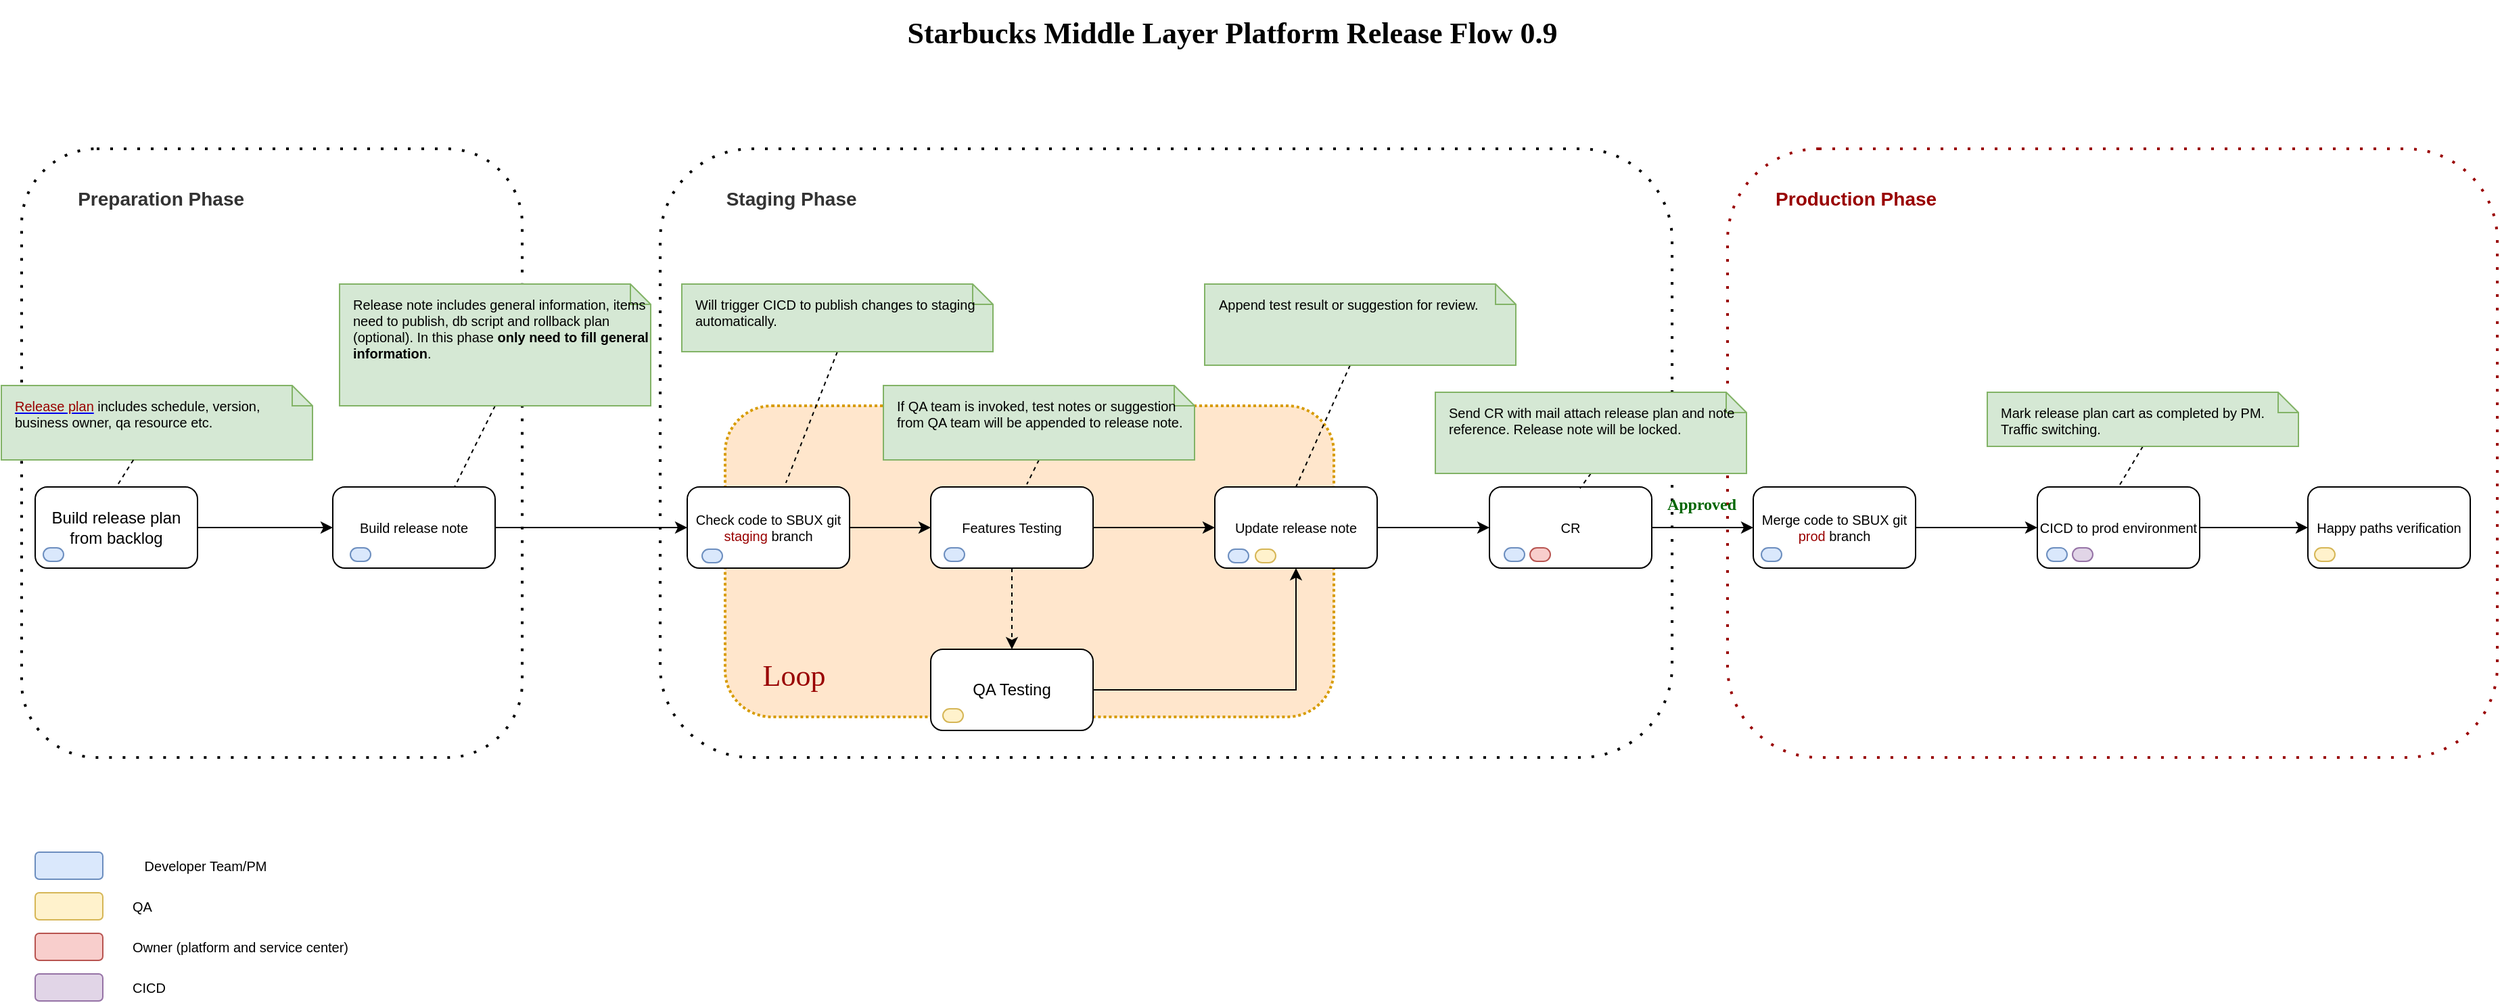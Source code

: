 <mxfile version="12.2.3" type="github" pages="1">
  <diagram id="5qH7znrg4a5zOn3isVv2" name="Release flow">
    <mxGraphModel dx="1315" dy="2023" grid="1" gridSize="10" guides="1" tooltips="1" connect="1" arrows="1" fold="1" page="1" pageScale="1" pageWidth="827" pageHeight="1169" math="0" shadow="0">
      <root>
        <mxCell id="0"/>
        <mxCell id="1" parent="0"/>
        <mxCell id="JBRAxDGxRT8pR8L-ADlC-114" value="" style="rounded=1;whiteSpace=wrap;html=1;fontFamily=Verdana;fontSize=22;align=left;dashed=1;dashPattern=1 4;fillColor=none;strokeWidth=2;" vertex="1" parent="1">
          <mxGeometry x="552" y="-60" width="748" height="450" as="geometry"/>
        </mxCell>
        <mxCell id="JBRAxDGxRT8pR8L-ADlC-132" value="" style="rounded=1;whiteSpace=wrap;html=1;fontFamily=Verdana;fontSize=22;align=left;fillColor=#ffe6cc;strokeWidth=2;strokeColor=#d79b00;dashed=1;dashPattern=1 1;" vertex="1" parent="1">
          <mxGeometry x="600" y="130" width="450" height="230" as="geometry"/>
        </mxCell>
        <mxCell id="JBRAxDGxRT8pR8L-ADlC-120" value="" style="rounded=1;whiteSpace=wrap;html=1;fontFamily=Verdana;fontSize=22;align=left;dashed=1;dashPattern=1 4;fillColor=none;strokeWidth=2;strokeColor=#990000;" vertex="1" parent="1">
          <mxGeometry x="1341" y="-60" width="569" height="450" as="geometry"/>
        </mxCell>
        <mxCell id="JBRAxDGxRT8pR8L-ADlC-111" value="" style="rounded=1;whiteSpace=wrap;html=1;fontFamily=Verdana;fontSize=22;align=left;dashed=1;dashPattern=1 4;fillColor=none;strokeWidth=2;" vertex="1" parent="1">
          <mxGeometry x="80" y="-60" width="370" height="450" as="geometry"/>
        </mxCell>
        <mxCell id="JBRAxDGxRT8pR8L-ADlC-82" style="edgeStyle=orthogonalEdgeStyle;rounded=0;orthogonalLoop=1;jettySize=auto;html=1;entryX=0;entryY=0.5;entryDx=0;entryDy=0;fontFamily=Helvetica;fontSize=10;" edge="1" parent="1" source="yajSgocMUXoN1iImktwN-1" target="JBRAxDGxRT8pR8L-ADlC-40">
          <mxGeometry relative="1" as="geometry"/>
        </mxCell>
        <mxCell id="yajSgocMUXoN1iImktwN-1" value="Build release plan from backlog" style="rounded=1;whiteSpace=wrap;html=1;" parent="1" vertex="1">
          <mxGeometry x="90" y="190" width="120" height="60" as="geometry"/>
        </mxCell>
        <mxCell id="JBRAxDGxRT8pR8L-ADlC-90" style="edgeStyle=orthogonalEdgeStyle;rounded=0;orthogonalLoop=1;jettySize=auto;html=1;entryX=0.5;entryY=1;entryDx=0;entryDy=0;fontFamily=Helvetica;fontSize=10;" edge="1" parent="1" source="yajSgocMUXoN1iImktwN-3" target="JBRAxDGxRT8pR8L-ADlC-49">
          <mxGeometry relative="1" as="geometry"/>
        </mxCell>
        <mxCell id="yajSgocMUXoN1iImktwN-3" value="QA Testing" style="rounded=1;whiteSpace=wrap;html=1;" parent="1" vertex="1">
          <mxGeometry x="752" y="310" width="120" height="60" as="geometry"/>
        </mxCell>
        <mxCell id="JBRAxDGxRT8pR8L-ADlC-38" value="" style="rounded=0;html=1;labelBackgroundColor=none;endArrow=none;dashed=1;entryX=0.75;entryY=0;entryDx=0;entryDy=0;exitX=0.5;exitY=1;exitDx=0;exitDy=0;exitPerimeter=0;" edge="1" source="JBRAxDGxRT8pR8L-ADlC-45" target="JBRAxDGxRT8pR8L-ADlC-40" parent="1">
          <mxGeometry relative="1" as="geometry">
            <mxPoint x="496" y="110" as="sourcePoint"/>
            <mxPoint x="323.75" y="170" as="targetPoint"/>
          </mxGeometry>
        </mxCell>
        <mxCell id="JBRAxDGxRT8pR8L-ADlC-85" style="edgeStyle=orthogonalEdgeStyle;rounded=0;orthogonalLoop=1;jettySize=auto;html=1;fontFamily=Helvetica;fontSize=10;" edge="1" parent="1" source="JBRAxDGxRT8pR8L-ADlC-39" target="JBRAxDGxRT8pR8L-ADlC-48">
          <mxGeometry relative="1" as="geometry"/>
        </mxCell>
        <mxCell id="JBRAxDGxRT8pR8L-ADlC-39" value="Check code to SBUX git &lt;font color=&quot;#990000&quot;&gt;staging&lt;/font&gt; branch" style="rounded=1;whiteSpace=wrap;html=1;fontFamily=Helvetica;fontSize=10;align=center;" vertex="1" parent="1">
          <mxGeometry x="572" y="190" width="120" height="60" as="geometry"/>
        </mxCell>
        <mxCell id="JBRAxDGxRT8pR8L-ADlC-131" style="edgeStyle=orthogonalEdgeStyle;rounded=0;orthogonalLoop=1;jettySize=auto;html=1;entryX=0;entryY=0.5;entryDx=0;entryDy=0;fontFamily=Verdana;fontSize=22;" edge="1" parent="1" source="JBRAxDGxRT8pR8L-ADlC-40" target="JBRAxDGxRT8pR8L-ADlC-39">
          <mxGeometry relative="1" as="geometry"/>
        </mxCell>
        <mxCell id="JBRAxDGxRT8pR8L-ADlC-40" value="Build release note" style="rounded=1;whiteSpace=wrap;html=1;fontFamily=Helvetica;fontSize=10;align=center;" vertex="1" parent="1">
          <mxGeometry x="310" y="190" width="120" height="60" as="geometry"/>
        </mxCell>
        <mxCell id="JBRAxDGxRT8pR8L-ADlC-43" value="&lt;p style=&quot;margin: 10px 0px 0px 10px ; text-align: left ; font-size: 10px&quot;&gt;&lt;a href=&quot;data:page/id,5qH7znrg4a5zOn3isVv2&quot;&gt;&lt;font color=&quot;#990000&quot;&gt;Release plan&lt;/font&gt;&lt;/a&gt;&amp;nbsp;includes schedule, version, business owner, qa resource etc.&lt;/p&gt;" style="shape=note;html=1;size=15;spacingLeft=5;align=left;html=1;overflow=fill;whiteSpace=wrap;align=center;fontFamily=Helvetica;fontSize=10;fillColor=#d5e8d4;strokeColor=#82b366;" vertex="1" parent="1">
          <mxGeometry x="65" y="115" width="230" height="55" as="geometry"/>
        </mxCell>
        <mxCell id="JBRAxDGxRT8pR8L-ADlC-45" value="&lt;p style=&quot;margin: 10px 0px 0px 10px ; text-align: left ; font-size: 10px&quot;&gt;Release note includes general information, items need to publish, db script and rollback plan (optional). In this phase &lt;b&gt;only need to fill general information&lt;/b&gt;.&lt;/p&gt;" style="shape=note;html=1;size=15;spacingLeft=5;align=left;html=1;overflow=fill;whiteSpace=wrap;align=center;fontFamily=Helvetica;fontSize=10;fillColor=#d5e8d4;strokeColor=#82b366;" vertex="1" parent="1">
          <mxGeometry x="315" y="40" width="230" height="90" as="geometry"/>
        </mxCell>
        <mxCell id="JBRAxDGxRT8pR8L-ADlC-44" value="" style="rounded=0;html=1;labelBackgroundColor=none;endArrow=none;dashed=1;entryX=0.5;entryY=0;entryDx=0;entryDy=0;" edge="1" parent="1" source="JBRAxDGxRT8pR8L-ADlC-43" target="yajSgocMUXoN1iImktwN-1">
          <mxGeometry relative="1" as="geometry">
            <mxPoint x="199" y="201.98" as="targetPoint"/>
          </mxGeometry>
        </mxCell>
        <mxCell id="JBRAxDGxRT8pR8L-ADlC-86" style="edgeStyle=orthogonalEdgeStyle;rounded=0;orthogonalLoop=1;jettySize=auto;html=1;entryX=0.5;entryY=0;entryDx=0;entryDy=0;fontFamily=Helvetica;fontSize=10;dashed=1;" edge="1" parent="1" source="JBRAxDGxRT8pR8L-ADlC-48" target="yajSgocMUXoN1iImktwN-3">
          <mxGeometry relative="1" as="geometry"/>
        </mxCell>
        <mxCell id="JBRAxDGxRT8pR8L-ADlC-89" style="edgeStyle=orthogonalEdgeStyle;rounded=0;orthogonalLoop=1;jettySize=auto;html=1;entryX=0;entryY=0.5;entryDx=0;entryDy=0;fontFamily=Helvetica;fontSize=10;" edge="1" parent="1" source="JBRAxDGxRT8pR8L-ADlC-48" target="JBRAxDGxRT8pR8L-ADlC-49">
          <mxGeometry relative="1" as="geometry"/>
        </mxCell>
        <mxCell id="JBRAxDGxRT8pR8L-ADlC-48" value="Features Testing" style="rounded=1;whiteSpace=wrap;html=1;fontFamily=Helvetica;fontSize=10;align=center;" vertex="1" parent="1">
          <mxGeometry x="752" y="190" width="120" height="60" as="geometry"/>
        </mxCell>
        <mxCell id="JBRAxDGxRT8pR8L-ADlC-49" value="Update release note" style="rounded=1;whiteSpace=wrap;html=1;fontFamily=Helvetica;fontSize=10;align=center;" vertex="1" parent="1">
          <mxGeometry x="962" y="190" width="120" height="60" as="geometry"/>
        </mxCell>
        <mxCell id="JBRAxDGxRT8pR8L-ADlC-92" style="edgeStyle=orthogonalEdgeStyle;rounded=0;orthogonalLoop=1;jettySize=auto;html=1;entryX=0;entryY=0.5;entryDx=0;entryDy=0;fontFamily=Helvetica;fontSize=10;" edge="1" parent="1" source="JBRAxDGxRT8pR8L-ADlC-50" target="JBRAxDGxRT8pR8L-ADlC-51">
          <mxGeometry relative="1" as="geometry"/>
        </mxCell>
        <mxCell id="JBRAxDGxRT8pR8L-ADlC-50" value="Merge code to SBUX git &lt;font color=&quot;#990000&quot;&gt;prod&amp;nbsp;&lt;/font&gt;branch" style="rounded=1;whiteSpace=wrap;html=1;fontFamily=Helvetica;fontSize=10;align=center;" vertex="1" parent="1">
          <mxGeometry x="1360" y="190" width="120" height="60" as="geometry"/>
        </mxCell>
        <mxCell id="JBRAxDGxRT8pR8L-ADlC-93" style="edgeStyle=orthogonalEdgeStyle;rounded=0;orthogonalLoop=1;jettySize=auto;html=1;entryX=0;entryY=0.5;entryDx=0;entryDy=0;fontFamily=Helvetica;fontSize=10;" edge="1" parent="1" source="JBRAxDGxRT8pR8L-ADlC-51" target="JBRAxDGxRT8pR8L-ADlC-52">
          <mxGeometry relative="1" as="geometry"/>
        </mxCell>
        <mxCell id="JBRAxDGxRT8pR8L-ADlC-51" value="CICD to prod environment" style="rounded=1;whiteSpace=wrap;html=1;fontFamily=Helvetica;fontSize=10;align=center;" vertex="1" parent="1">
          <mxGeometry x="1570" y="190" width="120" height="60" as="geometry"/>
        </mxCell>
        <mxCell id="JBRAxDGxRT8pR8L-ADlC-52" value="Happy paths verification" style="rounded=1;whiteSpace=wrap;html=1;fontFamily=Helvetica;fontSize=10;align=center;" vertex="1" parent="1">
          <mxGeometry x="1770" y="190" width="120" height="60" as="geometry"/>
        </mxCell>
        <mxCell id="JBRAxDGxRT8pR8L-ADlC-56" value="" style="rounded=1;whiteSpace=wrap;html=1;fontFamily=Helvetica;fontSize=10;align=center;fillColor=#dae8fc;strokeColor=#6c8ebf;" vertex="1" parent="1">
          <mxGeometry x="90" y="460" width="50" height="20" as="geometry"/>
        </mxCell>
        <mxCell id="JBRAxDGxRT8pR8L-ADlC-57" value="Developer Team/PM" style="text;html=1;strokeColor=none;fillColor=none;align=center;verticalAlign=middle;whiteSpace=wrap;rounded=0;fontFamily=Helvetica;fontSize=10;" vertex="1" parent="1">
          <mxGeometry x="156" y="460" width="120" height="20" as="geometry"/>
        </mxCell>
        <mxCell id="JBRAxDGxRT8pR8L-ADlC-63" value="" style="rounded=1;whiteSpace=wrap;html=1;fontFamily=Helvetica;fontSize=10;align=center;fillColor=#fff2cc;strokeColor=#d6b656;" vertex="1" parent="1">
          <mxGeometry x="90" y="490" width="50" height="20" as="geometry"/>
        </mxCell>
        <mxCell id="JBRAxDGxRT8pR8L-ADlC-64" value="QA" style="text;html=1;strokeColor=none;fillColor=none;align=left;verticalAlign=middle;whiteSpace=wrap;rounded=0;fontFamily=Helvetica;fontSize=10;" vertex="1" parent="1">
          <mxGeometry x="160" y="490" width="40" height="20" as="geometry"/>
        </mxCell>
        <mxCell id="JBRAxDGxRT8pR8L-ADlC-65" value="" style="rounded=1;whiteSpace=wrap;html=1;fontFamily=Helvetica;fontSize=10;align=center;fillColor=#f8cecc;strokeColor=#b85450;" vertex="1" parent="1">
          <mxGeometry x="90" y="520" width="50" height="20" as="geometry"/>
        </mxCell>
        <mxCell id="JBRAxDGxRT8pR8L-ADlC-66" value="Owner (platform and service center)" style="text;html=1;strokeColor=none;fillColor=none;align=left;verticalAlign=middle;whiteSpace=wrap;rounded=0;fontFamily=Helvetica;fontSize=10;" vertex="1" parent="1">
          <mxGeometry x="160" y="520" width="200" height="20" as="geometry"/>
        </mxCell>
        <mxCell id="JBRAxDGxRT8pR8L-ADlC-72" value="" style="rounded=1;whiteSpace=wrap;html=1;fontFamily=Helvetica;fontSize=10;align=center;fillColor=#e1d5e7;strokeColor=#9673a6;" vertex="1" parent="1">
          <mxGeometry x="90" y="550" width="50" height="20" as="geometry"/>
        </mxCell>
        <mxCell id="JBRAxDGxRT8pR8L-ADlC-73" value="CICD" style="text;html=1;strokeColor=none;fillColor=none;align=left;verticalAlign=middle;whiteSpace=wrap;rounded=0;fontFamily=Helvetica;fontSize=10;" vertex="1" parent="1">
          <mxGeometry x="160" y="550" width="40" height="20" as="geometry"/>
        </mxCell>
        <mxCell id="JBRAxDGxRT8pR8L-ADlC-78" value="" style="rounded=0;html=1;labelBackgroundColor=none;endArrow=none;dashed=1;entryX=0.608;entryY=-0.05;entryDx=0;entryDy=0;exitX=0.5;exitY=1;exitDx=0;exitDy=0;exitPerimeter=0;entryPerimeter=0;" edge="1" parent="1" source="JBRAxDGxRT8pR8L-ADlC-79" target="JBRAxDGxRT8pR8L-ADlC-39">
          <mxGeometry relative="1" as="geometry">
            <mxPoint x="718" y="110" as="sourcePoint"/>
            <mxPoint x="652" y="190" as="targetPoint"/>
          </mxGeometry>
        </mxCell>
        <mxCell id="JBRAxDGxRT8pR8L-ADlC-79" value="&lt;p style=&quot;margin: 10px 0px 0px 10px ; text-align: left ; font-size: 10px&quot;&gt;Will trigger CICD to publish changes to staging automatically.&lt;/p&gt;" style="shape=note;html=1;size=15;spacingLeft=5;align=left;html=1;overflow=fill;whiteSpace=wrap;align=center;fontFamily=Helvetica;fontSize=10;fillColor=#d5e8d4;strokeColor=#82b366;" vertex="1" parent="1">
          <mxGeometry x="568" y="40" width="230" height="50" as="geometry"/>
        </mxCell>
        <mxCell id="JBRAxDGxRT8pR8L-ADlC-80" value="" style="rounded=0;html=1;labelBackgroundColor=none;endArrow=none;dashed=1;entryX=0.5;entryY=0;entryDx=0;entryDy=0;exitX=0.5;exitY=1;exitDx=0;exitDy=0;exitPerimeter=0;" edge="1" parent="1" target="JBRAxDGxRT8pR8L-ADlC-49">
          <mxGeometry relative="1" as="geometry">
            <mxPoint x="1062" y="100" as="sourcePoint"/>
            <mxPoint x="1017" y="190" as="targetPoint"/>
          </mxGeometry>
        </mxCell>
        <mxCell id="JBRAxDGxRT8pR8L-ADlC-81" value="&lt;p style=&quot;margin: 10px 0px 0px 10px ; text-align: left ; font-size: 10px&quot;&gt;Append test result or suggestion for review.&lt;/p&gt;" style="shape=note;html=1;size=15;spacingLeft=5;align=left;html=1;overflow=fill;whiteSpace=wrap;align=center;fontFamily=Helvetica;fontSize=10;fillColor=#d5e8d4;strokeColor=#82b366;" vertex="1" parent="1">
          <mxGeometry x="954.5" y="40" width="230" height="60" as="geometry"/>
        </mxCell>
        <mxCell id="JBRAxDGxRT8pR8L-ADlC-94" value="" style="rounded=1;whiteSpace=wrap;html=1;fontFamily=Helvetica;fontSize=10;align=center;fillColor=#dae8fc;strokeColor=#6c8ebf;arcSize=50;" vertex="1" parent="1">
          <mxGeometry x="96" y="235" width="15" height="10" as="geometry"/>
        </mxCell>
        <mxCell id="JBRAxDGxRT8pR8L-ADlC-95" value="" style="rounded=1;whiteSpace=wrap;html=1;fontFamily=Helvetica;fontSize=10;align=center;fillColor=#dae8fc;strokeColor=#6c8ebf;arcSize=50;" vertex="1" parent="1">
          <mxGeometry x="323" y="235" width="15" height="10" as="geometry"/>
        </mxCell>
        <mxCell id="JBRAxDGxRT8pR8L-ADlC-97" value="" style="rounded=1;whiteSpace=wrap;html=1;fontFamily=Helvetica;fontSize=10;align=center;fillColor=#dae8fc;strokeColor=#6c8ebf;arcSize=50;" vertex="1" parent="1">
          <mxGeometry x="583" y="236" width="15" height="10" as="geometry"/>
        </mxCell>
        <mxCell id="JBRAxDGxRT8pR8L-ADlC-98" value="" style="rounded=1;whiteSpace=wrap;html=1;fontFamily=Helvetica;fontSize=10;align=center;fillColor=#dae8fc;strokeColor=#6c8ebf;arcSize=50;" vertex="1" parent="1">
          <mxGeometry x="762" y="235" width="15" height="10" as="geometry"/>
        </mxCell>
        <mxCell id="JBRAxDGxRT8pR8L-ADlC-99" value="" style="rounded=1;whiteSpace=wrap;html=1;fontFamily=Helvetica;fontSize=10;align=center;fillColor=#dae8fc;strokeColor=#6c8ebf;arcSize=50;" vertex="1" parent="1">
          <mxGeometry x="972" y="236" width="15" height="10" as="geometry"/>
        </mxCell>
        <mxCell id="JBRAxDGxRT8pR8L-ADlC-100" value="" style="rounded=1;whiteSpace=wrap;html=1;fontFamily=Helvetica;fontSize=10;align=center;fillColor=#fff2cc;strokeColor=#d6b656;arcSize=50;" vertex="1" parent="1">
          <mxGeometry x="761" y="354" width="15" height="10" as="geometry"/>
        </mxCell>
        <mxCell id="JBRAxDGxRT8pR8L-ADlC-101" value="" style="rounded=1;whiteSpace=wrap;html=1;fontFamily=Helvetica;fontSize=10;align=center;fillColor=#fff2cc;strokeColor=#d6b656;arcSize=50;" vertex="1" parent="1">
          <mxGeometry x="992" y="236" width="15" height="10" as="geometry"/>
        </mxCell>
        <mxCell id="JBRAxDGxRT8pR8L-ADlC-102" value="" style="rounded=1;whiteSpace=wrap;html=1;fontFamily=Helvetica;fontSize=10;align=center;fillColor=#dae8fc;strokeColor=#6c8ebf;arcSize=50;" vertex="1" parent="1">
          <mxGeometry x="1366" y="235" width="15" height="10" as="geometry"/>
        </mxCell>
        <mxCell id="JBRAxDGxRT8pR8L-ADlC-103" value="" style="rounded=0;html=1;labelBackgroundColor=none;endArrow=none;dashed=1;entryX=0.5;entryY=0;entryDx=0;entryDy=0;exitX=0.5;exitY=1;exitDx=0;exitDy=0;exitPerimeter=0;" edge="1" parent="1" source="JBRAxDGxRT8pR8L-ADlC-104" target="JBRAxDGxRT8pR8L-ADlC-51">
          <mxGeometry relative="1" as="geometry">
            <mxPoint x="1696" y="110" as="sourcePoint"/>
            <mxPoint x="1635" y="190" as="targetPoint"/>
          </mxGeometry>
        </mxCell>
        <mxCell id="JBRAxDGxRT8pR8L-ADlC-104" value="&lt;p style=&quot;margin: 10px 0px 0px 10px ; text-align: left ; font-size: 10px&quot;&gt;Mark release plan cart as completed by PM. Traffic switching.&amp;nbsp;&lt;/p&gt;" style="shape=note;html=1;size=15;spacingLeft=5;align=left;html=1;overflow=fill;whiteSpace=wrap;align=center;fontFamily=Helvetica;fontSize=10;fillColor=#d5e8d4;strokeColor=#82b366;" vertex="1" parent="1">
          <mxGeometry x="1533" y="120" width="230" height="40" as="geometry"/>
        </mxCell>
        <mxCell id="JBRAxDGxRT8pR8L-ADlC-105" value="" style="rounded=1;whiteSpace=wrap;html=1;fontFamily=Helvetica;fontSize=10;align=center;fillColor=#dae8fc;strokeColor=#6c8ebf;arcSize=50;" vertex="1" parent="1">
          <mxGeometry x="1577" y="235" width="15" height="10" as="geometry"/>
        </mxCell>
        <mxCell id="JBRAxDGxRT8pR8L-ADlC-106" value="" style="rounded=1;whiteSpace=wrap;html=1;fontFamily=Helvetica;fontSize=10;align=center;fillColor=#e1d5e7;strokeColor=#9673a6;arcSize=50;" vertex="1" parent="1">
          <mxGeometry x="1596" y="235" width="15" height="10" as="geometry"/>
        </mxCell>
        <mxCell id="JBRAxDGxRT8pR8L-ADlC-107" value="" style="rounded=1;whiteSpace=wrap;html=1;fontFamily=Helvetica;fontSize=10;align=center;fillColor=#fff2cc;strokeColor=#d6b656;arcSize=50;" vertex="1" parent="1">
          <mxGeometry x="1775" y="235" width="15" height="10" as="geometry"/>
        </mxCell>
        <mxCell id="JBRAxDGxRT8pR8L-ADlC-108" value="Starbucks Middle Layer Platform Release Flow 0.9" style="text;html=1;strokeColor=none;fillColor=none;align=center;verticalAlign=middle;whiteSpace=wrap;rounded=0;fontFamily=Verdana;fontSize=22;fontStyle=1" vertex="1" parent="1">
          <mxGeometry x="660" y="-170" width="630" height="50" as="geometry"/>
        </mxCell>
        <mxCell id="JBRAxDGxRT8pR8L-ADlC-109" value="" style="rounded=0;html=1;labelBackgroundColor=none;endArrow=none;dashed=1;entryX=0.592;entryY=-0.033;entryDx=0;entryDy=0;exitX=0.5;exitY=1;exitDx=0;exitDy=0;exitPerimeter=0;entryPerimeter=0;" edge="1" parent="1" source="JBRAxDGxRT8pR8L-ADlC-110" target="JBRAxDGxRT8pR8L-ADlC-48">
          <mxGeometry relative="1" as="geometry">
            <mxPoint x="878" y="185" as="sourcePoint"/>
            <mxPoint x="814" y="269.02" as="targetPoint"/>
          </mxGeometry>
        </mxCell>
        <mxCell id="JBRAxDGxRT8pR8L-ADlC-110" value="&lt;p style=&quot;margin: 10px 0px 0px 10px ; text-align: left ; font-size: 10px&quot;&gt;If QA team is invoked, test notes or suggestion from QA team will be appended to release note.&lt;/p&gt;" style="shape=note;html=1;size=15;spacingLeft=5;align=left;html=1;overflow=fill;whiteSpace=wrap;align=center;fontFamily=Helvetica;fontSize=10;fillColor=#d5e8d4;strokeColor=#82b366;" vertex="1" parent="1">
          <mxGeometry x="717" y="115" width="230" height="55" as="geometry"/>
        </mxCell>
        <mxCell id="JBRAxDGxRT8pR8L-ADlC-112" value="&lt;span style=&quot;color: rgb(51 , 51 , 51) ; font-family: &amp;quot;arial&amp;quot; , &amp;quot;microsoft yahei&amp;quot; , &amp;quot;\\5fae软雅黑&amp;quot; , &amp;quot;\\5b8b体&amp;quot; , &amp;quot;malgun gothic&amp;quot; , &amp;quot;meiryo&amp;quot; , sans-serif ; font-size: 14px ; line-height: 21px ; text-align: left ; background-color: rgb(255 , 255 , 255)&quot;&gt;Preparation Phase&lt;span class=&quot;Apple-converted-space&quot;&gt;&amp;nbsp;&lt;/span&gt;&lt;/span&gt;" style="text;html=1;strokeColor=none;fillColor=none;align=center;verticalAlign=middle;whiteSpace=wrap;rounded=0;dashed=1;dashPattern=1 4;fontFamily=Verdana;fontSize=22;fontStyle=1" vertex="1" parent="1">
          <mxGeometry x="108" y="-40" width="154" height="30" as="geometry"/>
        </mxCell>
        <mxCell id="JBRAxDGxRT8pR8L-ADlC-119" value="&lt;span style=&quot;color: rgb(51 , 51 , 51) ; font-family: &amp;#34;arial&amp;#34; , &amp;#34;microsoft yahei&amp;#34; , &amp;#34;\\5fae软雅黑&amp;#34; , &amp;#34;\\5b8b体&amp;#34; , &amp;#34;malgun gothic&amp;#34; , &amp;#34;meiryo&amp;#34; , sans-serif ; font-size: 14px ; line-height: 21px ; text-align: left ; background-color: rgb(255 , 255 , 255)&quot;&gt;Staging Phase&lt;span class=&quot;Apple-converted-space&quot;&gt;&amp;nbsp;&lt;/span&gt;&lt;/span&gt;" style="text;html=1;strokeColor=none;fillColor=none;align=center;verticalAlign=middle;whiteSpace=wrap;rounded=0;dashed=1;dashPattern=1 4;fontFamily=Verdana;fontSize=22;fontStyle=1" vertex="1" parent="1">
          <mxGeometry x="574" y="-40" width="154" height="30" as="geometry"/>
        </mxCell>
        <mxCell id="JBRAxDGxRT8pR8L-ADlC-121" value="&lt;span style=&quot;font-family: &amp;#34;arial&amp;#34; , &amp;#34;microsoft yahei&amp;#34; , &amp;#34;\\5fae软雅黑&amp;#34; , &amp;#34;\\5b8b体&amp;#34; , &amp;#34;malgun gothic&amp;#34; , &amp;#34;meiryo&amp;#34; , sans-serif ; font-size: 14px ; line-height: 21px ; text-align: left ; background-color: rgb(255 , 255 , 255)&quot;&gt;&lt;font color=&quot;#990000&quot;&gt;Production Phase&lt;span class=&quot;Apple-converted-space&quot;&gt;&amp;nbsp;&lt;/span&gt;&lt;/font&gt;&lt;/span&gt;" style="text;html=1;strokeColor=none;fillColor=none;align=center;verticalAlign=middle;whiteSpace=wrap;rounded=0;dashed=1;dashPattern=1 4;fontFamily=Verdana;fontSize=22;fontStyle=1" vertex="1" parent="1">
          <mxGeometry x="1361" y="-40" width="154" height="30" as="geometry"/>
        </mxCell>
        <mxCell id="JBRAxDGxRT8pR8L-ADlC-123" style="edgeStyle=orthogonalEdgeStyle;rounded=0;orthogonalLoop=1;jettySize=auto;html=1;entryX=0;entryY=0.5;entryDx=0;entryDy=0;fontFamily=Helvetica;fontSize=10;exitX=1;exitY=0.5;exitDx=0;exitDy=0;" edge="1" parent="1" target="JBRAxDGxRT8pR8L-ADlC-125" source="JBRAxDGxRT8pR8L-ADlC-49">
          <mxGeometry relative="1" as="geometry">
            <mxPoint x="1090" y="220" as="sourcePoint"/>
          </mxGeometry>
        </mxCell>
        <mxCell id="JBRAxDGxRT8pR8L-ADlC-124" style="edgeStyle=orthogonalEdgeStyle;rounded=0;orthogonalLoop=1;jettySize=auto;html=1;fontFamily=Helvetica;fontSize=10;" edge="1" parent="1" source="JBRAxDGxRT8pR8L-ADlC-125">
          <mxGeometry relative="1" as="geometry">
            <mxPoint x="1360" y="220" as="targetPoint"/>
          </mxGeometry>
        </mxCell>
        <mxCell id="JBRAxDGxRT8pR8L-ADlC-125" value="CR" style="rounded=1;whiteSpace=wrap;html=1;fontFamily=Helvetica;fontSize=10;align=center;" vertex="1" parent="1">
          <mxGeometry x="1165" y="190" width="120" height="60" as="geometry"/>
        </mxCell>
        <mxCell id="JBRAxDGxRT8pR8L-ADlC-126" value="" style="rounded=0;html=1;labelBackgroundColor=none;endArrow=none;dashed=1;entryX=0.558;entryY=0.017;entryDx=0;entryDy=0;exitX=0.5;exitY=1;exitDx=0;exitDy=0;exitPerimeter=0;entryPerimeter=0;" edge="1" parent="1" source="JBRAxDGxRT8pR8L-ADlC-127" target="JBRAxDGxRT8pR8L-ADlC-125">
          <mxGeometry relative="1" as="geometry">
            <mxPoint x="1353" y="175" as="sourcePoint"/>
            <mxPoint x="1277" y="255" as="targetPoint"/>
          </mxGeometry>
        </mxCell>
        <mxCell id="JBRAxDGxRT8pR8L-ADlC-128" value="" style="rounded=1;whiteSpace=wrap;html=1;fontFamily=Helvetica;fontSize=10;align=center;fillColor=#dae8fc;strokeColor=#6c8ebf;arcSize=50;" vertex="1" parent="1">
          <mxGeometry x="1176" y="235" width="15" height="10" as="geometry"/>
        </mxCell>
        <mxCell id="JBRAxDGxRT8pR8L-ADlC-129" value="&lt;font style=&quot;font-size: 12px&quot; color=&quot;#006600&quot;&gt;&lt;b&gt;Approved&lt;/b&gt;&lt;/font&gt;" style="text;html=1;strokeColor=none;fillColor=none;align=center;verticalAlign=middle;whiteSpace=wrap;rounded=0;dashed=1;dashPattern=1 4;fontFamily=Verdana;fontSize=22;" vertex="1" parent="1">
          <mxGeometry x="1282" y="190" width="80" height="20" as="geometry"/>
        </mxCell>
        <mxCell id="JBRAxDGxRT8pR8L-ADlC-130" value="" style="rounded=1;whiteSpace=wrap;html=1;fontFamily=Helvetica;fontSize=10;align=center;fillColor=#f8cecc;strokeColor=#b85450;arcSize=50;" vertex="1" parent="1">
          <mxGeometry x="1195" y="235" width="15" height="10" as="geometry"/>
        </mxCell>
        <mxCell id="JBRAxDGxRT8pR8L-ADlC-133" value="&lt;font color=&quot;#990000&quot;&gt;Loop&lt;/font&gt;" style="text;html=1;strokeColor=none;fillColor=none;align=center;verticalAlign=middle;whiteSpace=wrap;rounded=0;dashed=1;dashPattern=1 1;fontFamily=Verdana;fontSize=22;" vertex="1" parent="1">
          <mxGeometry x="631" y="320" width="40" height="20" as="geometry"/>
        </mxCell>
        <mxCell id="JBRAxDGxRT8pR8L-ADlC-127" value="&lt;p style=&quot;margin: 10px 0px 0px 10px ; text-align: left ; font-size: 10px&quot;&gt;Send CR with mail attach release plan and note reference. Release note will be locked.&lt;/p&gt;" style="shape=note;html=1;size=15;spacingLeft=5;align=left;html=1;overflow=fill;whiteSpace=wrap;align=center;fontFamily=Helvetica;fontSize=10;fillColor=#d5e8d4;strokeColor=#82b366;" vertex="1" parent="1">
          <mxGeometry x="1125" y="120" width="230" height="60" as="geometry"/>
        </mxCell>
      </root>
    </mxGraphModel>
  </diagram>
</mxfile>
